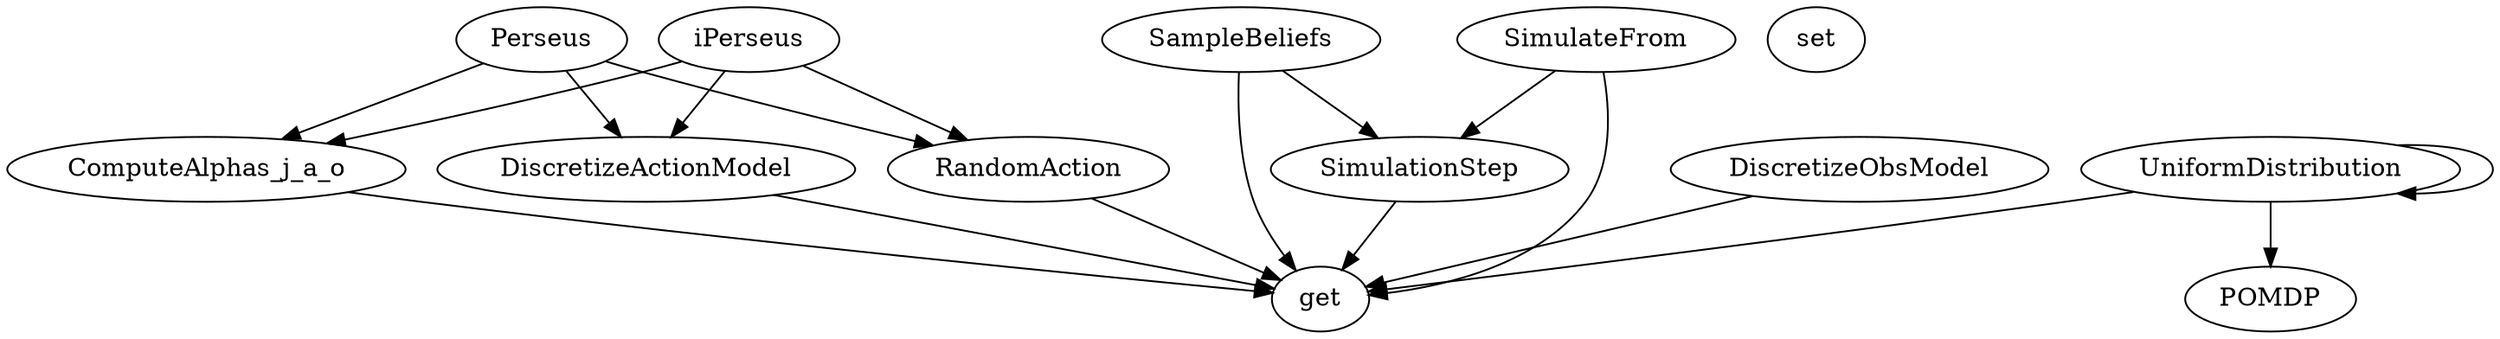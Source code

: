 /* Created by mdot for Matlab */
digraph m2html {
  ComputeAlphas_j_a_o -> get;
  DiscretizeActionModel -> get;
  DiscretizeObsModel -> get;
  Perseus -> ComputeAlphas_j_a_o;
  Perseus -> DiscretizeActionModel;
  Perseus -> RandomAction;
  RandomAction -> get;
  SampleBeliefs -> SimulationStep;
  SampleBeliefs -> get;
  SimulateFrom -> SimulationStep;
  SimulateFrom -> get;
  SimulationStep -> get;
  UniformDistribution -> POMDP;
  UniformDistribution -> UniformDistribution;
  UniformDistribution -> get;
  iPerseus -> ComputeAlphas_j_a_o;
  iPerseus -> DiscretizeActionModel;
  iPerseus -> RandomAction;

  ComputeAlphas_j_a_o [URL="ComputeAlphas_j_a_o.html"];
  DiscretizeActionModel [URL="DiscretizeActionModel.html"];
  DiscretizeObsModel [URL="DiscretizeObsModel.html"];
  POMDP [URL="POMDP.html"];
  Perseus [URL="Perseus.html"];
  RandomAction [URL="RandomAction.html"];
  SampleBeliefs [URL="SampleBeliefs.html"];
  SimulateFrom [URL="SimulateFrom.html"];
  SimulationStep [URL="SimulationStep.html"];
  UniformDistribution [URL="UniformDistribution.html"];
  get [URL="get.html"];
  iPerseus [URL="iPerseus.html"];
  set [URL="set.html"];
}